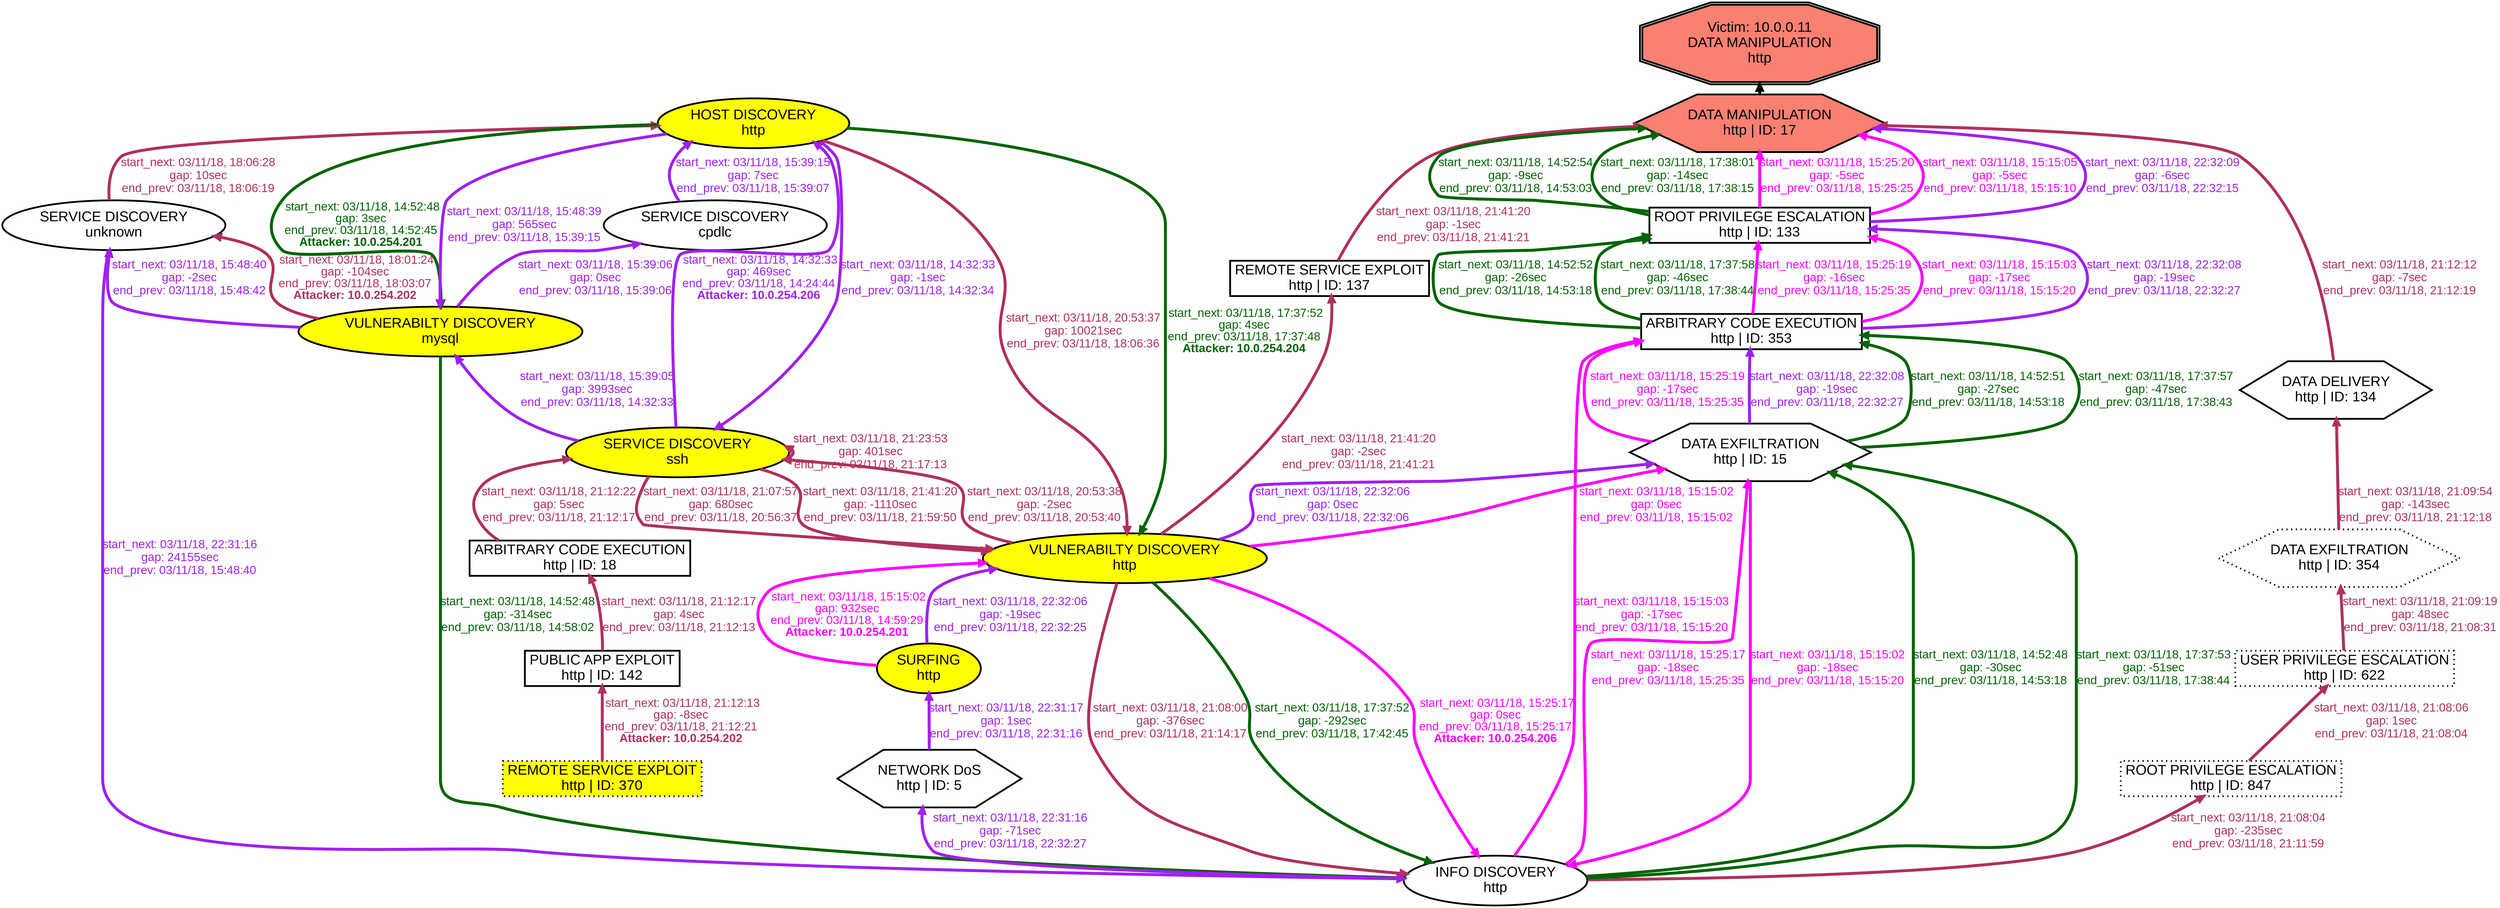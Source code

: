 digraph DATAMANIPULATIONhttp {
rankdir="BT"; 
 graph [ nodesep="0.1", ranksep="0.02"] 
 node [ fontname=Arial, fontsize=24,penwidth=3]; 
 edge [ fontname=Arial, fontsize=20,penwidth=5 ];
"Victim: 10.0.0.11
DATA MANIPULATION
http" [shape=doubleoctagon, style=filled, fillcolor=salmon];
{ rank = max; "Victim: 10.0.0.11
DATA MANIPULATION
http"}
"DATA MANIPULATION
http | ID: 17" -> "Victim: 10.0.0.11
DATA MANIPULATION
http"
"DATA MANIPULATION
http | ID: 17" [style=filled, fillcolor= salmon]
{ rank=same; "DATA MANIPULATION
http | ID: 17"}
"VULNERABILTY DISCOVERY
mysql" [style=filled, fillcolor= yellow]
"VULNERABILTY DISCOVERY
mysql" -> "SERVICE DISCOVERY
unknown" [ color=maroon] [label=<<font color="maroon"> start_next: 03/11/18, 18:01:24<br/>gap: -104sec<br/>end_prev: 03/11/18, 18:03:07</font><br/><font color="maroon"><b>Attacker: 10.0.254.202</b></font>>]
"SERVICE DISCOVERY
unknown" -> "HOST DISCOVERY
http" [ label="start_next: 03/11/18, 18:06:28
gap: 10sec
end_prev: 03/11/18, 18:06:19"][ fontcolor="maroon" color=maroon]
"HOST DISCOVERY
http" -> "VULNERABILTY DISCOVERY
http" [ label="start_next: 03/11/18, 20:53:37
gap: 10021sec
end_prev: 03/11/18, 18:06:36"][ fontcolor="maroon" color=maroon]
"VULNERABILTY DISCOVERY
http" -> "SERVICE DISCOVERY
ssh" [ label="start_next: 03/11/18, 20:53:38
gap: -2sec
end_prev: 03/11/18, 20:53:40"][ fontcolor="maroon" color=maroon]
"SERVICE DISCOVERY
ssh" -> "VULNERABILTY DISCOVERY
http" [ label="start_next: 03/11/18, 21:07:57
gap: 680sec
end_prev: 03/11/18, 20:56:37"][ fontcolor="maroon" color=maroon]
"VULNERABILTY DISCOVERY
http" -> "INFO DISCOVERY
http" [ label="start_next: 03/11/18, 21:08:00
gap: -376sec
end_prev: 03/11/18, 21:14:17"][ fontcolor="maroon" color=maroon]
"INFO DISCOVERY
http" -> "ROOT PRIVILEGE ESCALATION
http | ID: 847" [ label="start_next: 03/11/18, 21:08:04
gap: -235sec
end_prev: 03/11/18, 21:11:59"][ fontcolor="maroon" color=maroon]
"ROOT PRIVILEGE ESCALATION
http | ID: 847" -> "USER PRIVILEGE ESCALATION
http | ID: 622" [ label="start_next: 03/11/18, 21:08:06
gap: 1sec
end_prev: 03/11/18, 21:08:04"][ fontcolor="maroon" color=maroon]
"USER PRIVILEGE ESCALATION
http | ID: 622" -> "DATA EXFILTRATION
http | ID: 354" [ label="start_next: 03/11/18, 21:09:19
gap: 48sec
end_prev: 03/11/18, 21:08:31"][ fontcolor="maroon" color=maroon]
"DATA EXFILTRATION
http | ID: 354" -> "DATA DELIVERY
http | ID: 134" [ label="start_next: 03/11/18, 21:09:54
gap: -143sec
end_prev: 03/11/18, 21:12:18"][ fontcolor="maroon" color=maroon]
"DATA DELIVERY
http | ID: 134" -> "DATA MANIPULATION
http | ID: 17" [ label="start_next: 03/11/18, 21:12:12
gap: -7sec
end_prev: 03/11/18, 21:12:19"][ fontcolor="maroon" color=maroon]
"REMOTE SERVICE EXPLOIT
http | ID: 370" [style="dotted,filled", fillcolor= yellow]
"REMOTE SERVICE EXPLOIT
http | ID: 370" -> "PUBLIC APP EXPLOIT
http | ID: 142" [ color=maroon] [label=<<font color="maroon"> start_next: 03/11/18, 21:12:13<br/>gap: -8sec<br/>end_prev: 03/11/18, 21:12:21</font><br/><font color="maroon"><b>Attacker: 10.0.254.202</b></font>>]
"PUBLIC APP EXPLOIT
http | ID: 142" -> "ARBITRARY CODE EXECUTION
http | ID: 18" [ label="start_next: 03/11/18, 21:12:17
gap: 4sec
end_prev: 03/11/18, 21:12:13"][ fontcolor="maroon" color=maroon]
"ARBITRARY CODE EXECUTION
http | ID: 18" -> "SERVICE DISCOVERY
ssh" [ label="start_next: 03/11/18, 21:12:22
gap: 5sec
end_prev: 03/11/18, 21:12:17"][ fontcolor="maroon" color=maroon]
"SERVICE DISCOVERY
ssh" -> "SERVICE DISCOVERY
ssh" [ label="start_next: 03/11/18, 21:23:53
gap: 401sec
end_prev: 03/11/18, 21:17:13"][ fontcolor="maroon" color=maroon]
"SERVICE DISCOVERY
ssh" -> "VULNERABILTY DISCOVERY
http" [ label="start_next: 03/11/18, 21:41:20
gap: -1110sec
end_prev: 03/11/18, 21:59:50"][ fontcolor="maroon" color=maroon]
"VULNERABILTY DISCOVERY
http" -> "REMOTE SERVICE EXPLOIT
http | ID: 137" [ label="start_next: 03/11/18, 21:41:20
gap: -2sec
end_prev: 03/11/18, 21:41:21"][ fontcolor="maroon" color=maroon]
"REMOTE SERVICE EXPLOIT
http | ID: 137" -> "DATA MANIPULATION
http | ID: 17" [ label="start_next: 03/11/18, 21:41:20
gap: -1sec
end_prev: 03/11/18, 21:41:21"][ fontcolor="maroon" color=maroon]
"HOST DISCOVERY
http" [style=filled, fillcolor= yellow]
"HOST DISCOVERY
http" -> "VULNERABILTY DISCOVERY
mysql" [ color=darkgreen] [label=<<font color="darkgreen"> start_next: 03/11/18, 14:52:48<br/>gap: 3sec<br/>end_prev: 03/11/18, 14:52:45</font><br/><font color="darkgreen"><b>Attacker: 10.0.254.201</b></font>>]
"VULNERABILTY DISCOVERY
mysql" -> "INFO DISCOVERY
http" [ label="start_next: 03/11/18, 14:52:48
gap: -314sec
end_prev: 03/11/18, 14:58:02"][ fontcolor="darkgreen" color=darkgreen]
"INFO DISCOVERY
http" -> "DATA EXFILTRATION
http | ID: 15" [ label="start_next: 03/11/18, 14:52:48
gap: -30sec
end_prev: 03/11/18, 14:53:18"][ fontcolor="darkgreen" color=darkgreen]
"DATA EXFILTRATION
http | ID: 15" -> "ARBITRARY CODE EXECUTION
http | ID: 353" [ label="start_next: 03/11/18, 14:52:51
gap: -27sec
end_prev: 03/11/18, 14:53:18"][ fontcolor="darkgreen" color=darkgreen]
"ARBITRARY CODE EXECUTION
http | ID: 353" -> "ROOT PRIVILEGE ESCALATION
http | ID: 133" [ label="start_next: 03/11/18, 14:52:52
gap: -26sec
end_prev: 03/11/18, 14:53:18"][ fontcolor="darkgreen" color=darkgreen]
"ROOT PRIVILEGE ESCALATION
http | ID: 133" -> "DATA MANIPULATION
http | ID: 17" [ label="start_next: 03/11/18, 14:52:54
gap: -9sec
end_prev: 03/11/18, 14:53:03"][ fontcolor="darkgreen" color=darkgreen]
"HOST DISCOVERY
http" [style=filled, fillcolor= yellow]
"HOST DISCOVERY
http" -> "VULNERABILTY DISCOVERY
http" [ color=darkgreen] [label=<<font color="darkgreen"> start_next: 03/11/18, 17:37:52<br/>gap: 4sec<br/>end_prev: 03/11/18, 17:37:48</font><br/><font color="darkgreen"><b>Attacker: 10.0.254.204</b></font>>]
"VULNERABILTY DISCOVERY
http" -> "INFO DISCOVERY
http" [ label="start_next: 03/11/18, 17:37:52
gap: -292sec
end_prev: 03/11/18, 17:42:45"][ fontcolor="darkgreen" color=darkgreen]
"INFO DISCOVERY
http" -> "DATA EXFILTRATION
http | ID: 15" [ label="start_next: 03/11/18, 17:37:53
gap: -51sec
end_prev: 03/11/18, 17:38:44"][ fontcolor="darkgreen" color=darkgreen]
"DATA EXFILTRATION
http | ID: 15" -> "ARBITRARY CODE EXECUTION
http | ID: 353" [ label="start_next: 03/11/18, 17:37:57
gap: -47sec
end_prev: 03/11/18, 17:38:43"][ fontcolor="darkgreen" color=darkgreen]
"ARBITRARY CODE EXECUTION
http | ID: 353" -> "ROOT PRIVILEGE ESCALATION
http | ID: 133" [ label="start_next: 03/11/18, 17:37:58
gap: -46sec
end_prev: 03/11/18, 17:38:44"][ fontcolor="darkgreen" color=darkgreen]
"ROOT PRIVILEGE ESCALATION
http | ID: 133" -> "DATA MANIPULATION
http | ID: 17" [ label="start_next: 03/11/18, 17:38:01
gap: -14sec
end_prev: 03/11/18, 17:38:15"][ fontcolor="darkgreen" color=darkgreen]
"VULNERABILTY DISCOVERY
http" [style=filled, fillcolor= yellow]
"VULNERABILTY DISCOVERY
http" -> "INFO DISCOVERY
http" [ color=magenta] [label=<<font color="magenta"> start_next: 03/11/18, 15:25:17<br/>gap: 0sec<br/>end_prev: 03/11/18, 15:25:17</font><br/><font color="magenta"><b>Attacker: 10.0.254.206</b></font>>]
"INFO DISCOVERY
http" -> "DATA EXFILTRATION
http | ID: 15" [ label="start_next: 03/11/18, 15:25:17
gap: -18sec
end_prev: 03/11/18, 15:25:35"][ fontcolor="magenta" color=magenta]
"DATA EXFILTRATION
http | ID: 15" -> "ARBITRARY CODE EXECUTION
http | ID: 353" [ label="start_next: 03/11/18, 15:25:19
gap: -17sec
end_prev: 03/11/18, 15:25:35"][ fontcolor="magenta" color=magenta]
"ARBITRARY CODE EXECUTION
http | ID: 353" -> "ROOT PRIVILEGE ESCALATION
http | ID: 133" [ label="start_next: 03/11/18, 15:25:19
gap: -16sec
end_prev: 03/11/18, 15:25:35"][ fontcolor="magenta" color=magenta]
"ROOT PRIVILEGE ESCALATION
http | ID: 133" -> "DATA MANIPULATION
http | ID: 17" [ label="start_next: 03/11/18, 15:25:20
gap: -5sec
end_prev: 03/11/18, 15:25:25"][ fontcolor="magenta" color=magenta]
"SURFING
http" [style=filled, fillcolor= yellow]
"SURFING
http" -> "VULNERABILTY DISCOVERY
http" [ color=magenta] [label=<<font color="magenta"> start_next: 03/11/18, 15:15:02<br/>gap: 932sec<br/>end_prev: 03/11/18, 14:59:29</font><br/><font color="magenta"><b>Attacker: 10.0.254.201</b></font>>]
"VULNERABILTY DISCOVERY
http" -> "DATA EXFILTRATION
http | ID: 15" [ label="start_next: 03/11/18, 15:15:02
gap: 0sec
end_prev: 03/11/18, 15:15:02"][ fontcolor="magenta" color=magenta]
"DATA EXFILTRATION
http | ID: 15" -> "INFO DISCOVERY
http" [ label="start_next: 03/11/18, 15:15:02
gap: -18sec
end_prev: 03/11/18, 15:15:20"][ fontcolor="magenta" color=magenta]
"INFO DISCOVERY
http" -> "ARBITRARY CODE EXECUTION
http | ID: 353" [ label="start_next: 03/11/18, 15:15:03
gap: -17sec
end_prev: 03/11/18, 15:15:20"][ fontcolor="magenta" color=magenta]
"ARBITRARY CODE EXECUTION
http | ID: 353" -> "ROOT PRIVILEGE ESCALATION
http | ID: 133" [ label="start_next: 03/11/18, 15:15:03
gap: -17sec
end_prev: 03/11/18, 15:15:20"][ fontcolor="magenta" color=magenta]
"ROOT PRIVILEGE ESCALATION
http | ID: 133" -> "DATA MANIPULATION
http | ID: 17" [ label="start_next: 03/11/18, 15:15:05
gap: -5sec
end_prev: 03/11/18, 15:15:10"][ fontcolor="magenta" color=magenta]
"SERVICE DISCOVERY
ssh" [style=filled, fillcolor= yellow]
"SERVICE DISCOVERY
ssh" -> "HOST DISCOVERY
http" [ color=purple] [label=<<font color="purple"> start_next: 03/11/18, 14:32:33<br/>gap: 469sec<br/>end_prev: 03/11/18, 14:24:44</font><br/><font color="purple"><b>Attacker: 10.0.254.206</b></font>>]
"HOST DISCOVERY
http" -> "SERVICE DISCOVERY
ssh" [ label="start_next: 03/11/18, 14:32:33
gap: -1sec
end_prev: 03/11/18, 14:32:34"][ fontcolor="purple" color=purple]
"SERVICE DISCOVERY
ssh" -> "VULNERABILTY DISCOVERY
mysql" [ label="start_next: 03/11/18, 15:39:05
gap: 3993sec
end_prev: 03/11/18, 14:32:33"][ fontcolor="purple" color=purple]
"VULNERABILTY DISCOVERY
mysql" -> "SERVICE DISCOVERY
cpdlc" [ label="start_next: 03/11/18, 15:39:06
gap: 0sec
end_prev: 03/11/18, 15:39:06"][ fontcolor="purple" color=purple]
"SERVICE DISCOVERY
cpdlc" -> "HOST DISCOVERY
http" [ label="start_next: 03/11/18, 15:39:15
gap: 7sec
end_prev: 03/11/18, 15:39:07"][ fontcolor="purple" color=purple]
"HOST DISCOVERY
http" -> "VULNERABILTY DISCOVERY
mysql" [ label="start_next: 03/11/18, 15:48:39
gap: 565sec
end_prev: 03/11/18, 15:39:15"][ fontcolor="purple" color=purple]
"VULNERABILTY DISCOVERY
mysql" -> "SERVICE DISCOVERY
unknown" [ label="start_next: 03/11/18, 15:48:40
gap: -2sec
end_prev: 03/11/18, 15:48:42"][ fontcolor="purple" color=purple]
"SERVICE DISCOVERY
unknown" -> "INFO DISCOVERY
http" [ label="start_next: 03/11/18, 22:31:16
gap: 24155sec
end_prev: 03/11/18, 15:48:40"][ fontcolor="purple" color=purple]
"INFO DISCOVERY
http" -> "NETWORK DoS
http | ID: 5" [ label="start_next: 03/11/18, 22:31:16
gap: -71sec
end_prev: 03/11/18, 22:32:27"][ fontcolor="purple" color=purple]
"NETWORK DoS
http | ID: 5" -> "SURFING
http" [ label="start_next: 03/11/18, 22:31:17
gap: 1sec
end_prev: 03/11/18, 22:31:16"][ fontcolor="purple" color=purple]
"SURFING
http" -> "VULNERABILTY DISCOVERY
http" [ label="start_next: 03/11/18, 22:32:06
gap: -19sec
end_prev: 03/11/18, 22:32:25"][ fontcolor="purple" color=purple]
"VULNERABILTY DISCOVERY
http" -> "DATA EXFILTRATION
http | ID: 15" [ label="start_next: 03/11/18, 22:32:06
gap: 0sec
end_prev: 03/11/18, 22:32:06"][ fontcolor="purple" color=purple]
"DATA EXFILTRATION
http | ID: 15" -> "ARBITRARY CODE EXECUTION
http | ID: 353" [ label="start_next: 03/11/18, 22:32:08
gap: -19sec
end_prev: 03/11/18, 22:32:27"][ fontcolor="purple" color=purple]
"ARBITRARY CODE EXECUTION
http | ID: 353" -> "ROOT PRIVILEGE ESCALATION
http | ID: 133" [ label="start_next: 03/11/18, 22:32:08
gap: -19sec
end_prev: 03/11/18, 22:32:27"][ fontcolor="purple" color=purple]
"ROOT PRIVILEGE ESCALATION
http | ID: 133" -> "DATA MANIPULATION
http | ID: 17" [ label="start_next: 03/11/18, 22:32:09
gap: -6sec
end_prev: 03/11/18, 22:32:15"][ fontcolor="purple" color=purple]
"VULNERABILTY DISCOVERY
mysql" [shape=oval]
"VULNERABILTY DISCOVERY
mysql" [tooltip="ET SCAN Suspicious inbound to mySQL port 3306
ET SCAN Suspicious inbound to MSSQL port 1433
ET SCAN Suspicious inbound to PostgreSQL port 5432
ET SCAN Nikto Web App Scan in Progress
ET SCAN Suspicious inbound to Oracle SQL port 1521
ET SCAN Suspicious inbound to mSQL port 4333"]
"SERVICE DISCOVERY
unknown" [shape=oval]
"SERVICE DISCOVERY
unknown" [tooltip="ET SCAN Potential SSH Scan
ET SCAN Potential VNC Scan 5900-5920
ET SCAN Potential VNC Scan 5800-5820
ET SCAN NMAP OS Detection Probe"]
"HOST DISCOVERY
http" [shape=oval]
"HOST DISCOVERY
http" [tooltip="ET SCAN Nmap Scripting Engine User-Agent Detected (Nmap Scripting Engine)
ET SCAN Possible Nmap User-Agent Observed"]
"VULNERABILTY DISCOVERY
http" [shape=oval]
"VULNERABILTY DISCOVERY
http" [tooltip="ET SCAN Suspicious inbound to mySQL port 3306
ET SCAN Suspicious inbound to MSSQL port 1433
ET SCAN Suspicious inbound to PostgreSQL port 5432
ET SCAN Nikto Web App Scan in Progress
ET SCAN Suspicious inbound to Oracle SQL port 1521
ET SCAN OpenVAS User-Agent Inbound
ET SCAN Suspicious inbound to mSQL port 4333"]
"SERVICE DISCOVERY
ssh" [shape=oval]
"SERVICE DISCOVERY
ssh" [tooltip="ET SCAN Potential VNC Scan 5800-5820
ET SCAN Potential SSH Scan"]
"INFO DISCOVERY
http" [shape=oval]
"INFO DISCOVERY
http" [tooltip="GPL WEB_SERVER viewcode access
GPL WEB_SERVER .htaccess access
GPL WEB_SERVER writeto.cnf access
GPL WEB_SERVER iisadmin access
ET WEB_SERVER PHP Easteregg Information-Disclosure (funny-logo)
ET WEB_SPECIFIC_APPS Request to Wordpress W3TC Plug-in dbcache Directory
GPL WEB_SERVER services.cnf access
ET WEB_SERVER PHP Easteregg Information-Disclosure (zend-logo)
GPL EXPLOIT unicode directory traversal attempt
ET WEB_SERVER PHP Easteregg Information-Disclosure (php-logo)
GPL WEB_SERVER service.cnf access
GPL EXPLOIT iisadmpwd attempt
ET WEB_SERVER PHP SESSION SuperGlobal in URI
GPL WEB_SERVER /~root access
GPL WEB_SERVER authors.pwd access
ET WEB_SERVER PHP ENV SuperGlobal in URI
GPL EXPLOIT .cnf access
ET POLICY Proxy TRACE Request - inbound
GPL WEB_SERVER .htpasswd access
GPL WEB_SERVER global.asa access
ET WEB_SERVER PHP SERVER SuperGlobal in URI
GPL EXPLOIT fpcount access
GPL WEB_SERVER globals.pl access
GPL WEB_SERVER 403 Forbidden
GPL WEB_SERVER service.pwd
GPL EXPLOIT ISAPI .idq attempt
ET WEB_SERVER PHP Easteregg Information-Disclosure (phpinfo)
ET SCAN SFTP/FTP Password Exposure via sftp-config.json
GPL WEB_SERVER printenv access
GPL WEB_SERVER author.exe access
GPL EXPLOIT iissamples access
GPL EXPLOIT .htr access
ET WEB_SERVER PHP REQUEST SuperGlobal in URI"]
"ROOT PRIVILEGE ESCALATION
http | ID: 847" [style="dotted", shape=box]
"ROOT PRIVILEGE ESCALATION
http | ID: 847" [tooltip="ET WEB_SERVER ColdFusion administrator access"]
"USER PRIVILEGE ESCALATION
http | ID: 622" [style="dotted", shape=box]
"USER PRIVILEGE ESCALATION
http | ID: 622" [tooltip="ET POLICY Outgoing Basic Auth Base64 HTTP Password detected unencrypted
ET POLICY Incoming Basic Auth Base64 HTTP Password detected unencrypted
ET WEB_SPECIFIC_APPS Microhard Systems 3G/4G Cellular Ethernet and Serial Gateway - Default Credentials"]
"DATA EXFILTRATION
http | ID: 354" [style="dotted", shape=hexagon]
"DATA EXFILTRATION
http | ID: 354" [tooltip="ET WEB_SERVER Possible XXE SYSTEM ENTITY in POST BODY.
ET INFO WinHttp AutoProxy Request wpad.dat Possible BadTunnel"]
"DATA DELIVERY
http | ID: 134" [shape=hexagon]
"DATA DELIVERY
http | ID: 134" [tooltip="ET WEB_SERVER PHP tags in HTTP POST
GPL WEB_SERVER perl post attempt"]
"DATA MANIPULATION
http | ID: 17" [shape=hexagon]
"DATA MANIPULATION
http | ID: 17" [tooltip="ET WEB_SERVER Possible SQL Injection Attempt SELECT FROM
ET WEB_SERVER MYSQL SELECT CONCAT SQL Injection Attempt
ET WEB_SERVER Possible SQL Injection Attempt UNION SELECT"]
"REMOTE SERVICE EXPLOIT
http | ID: 370" [shape=box]
"REMOTE SERVICE EXPLOIT
http | ID: 370" [tooltip="ET WEB_SERVER Script tag in URI Possible Cross Site Scripting Attempt"]
"PUBLIC APP EXPLOIT
http | ID: 142" [shape=box]
"PUBLIC APP EXPLOIT
http | ID: 142" [tooltip="ET WEB_SPECIFIC_APPS IBSng str Parameter Cross Site Scripting Attempt"]
"ARBITRARY CODE EXECUTION
http | ID: 18" [shape=box]
"ARBITRARY CODE EXECUTION
http | ID: 18" [tooltip="ET WEB_SPECIFIC_APPS AlstraSoft AskMe que_id Parameter SELECT FROM SQL Injection Attempt"]
"REMOTE SERVICE EXPLOIT
http | ID: 137" [shape=box]
"REMOTE SERVICE EXPLOIT
http | ID: 137" [tooltip="ET WEB_SERVER Script tag in URI Possible Cross Site Scripting Attempt"]
"DATA EXFILTRATION
http | ID: 15" [shape=hexagon]
"DATA EXFILTRATION
http | ID: 15" [tooltip="GPL WEB_SERVER Tomcat server snoop access
GPL EXPLOIT ISAPI .ida access
GPL EXPLOIT /msadc/samples/ access
ET WEB_SERVER ColdFusion componentutils access
ET WEB_SERVER /system32/ in Uri - Possible Protected Directory Access Attempt
ET WEB_SPECIFIC_APPS PHP-CGI query string parameter vulnerability
ET WEB_SERVER Possible XXE SYSTEM ENTITY in POST BODY.
ET WEB_SERVER /etc/shadow Detected in URI
GPL EXPLOIT ISAPI .idq access"]
"ARBITRARY CODE EXECUTION
http | ID: 353" [shape=box]
"ARBITRARY CODE EXECUTION
http | ID: 353" [tooltip="ET CURRENT_EVENTS QNAP Shellshock CVE-2014-6271
ET WEB_SPECIFIC_APPS DesktopOnNet don3_requiem.php app_path Parameter Remote File Inclusion
ET WEB_SPECIFIC_APPS Horde type Parameter Local File Inclusion Attempt
ET WEB_SPECIFIC_APPS KR-Web krgourl.php DOCUMENT_ROOT Parameter Remote File Inclusion Attempt
ET WEB_SERVER Possible CVE-2014-6271 Attempt in Headers
ET WEB_SPECIFIC_APPS BASE base_stat_common.php remote file include
ET WEB_SPECIFIC_APPS Golem Gaming Portal root_path Parameter Remote File inclusion Attempt
ET WEB_SPECIFIC_APPS Joomla swMenuPro ImageManager.php Remote File Inclusion Attempt
ET WEB_SPECIFIC_APPS FormMailer formmailer.admin.inc.php BASE_DIR Parameter Remote File Inclusion Attempt
ET WEB_SPECIFIC_APPS AjaxPortal di.php pathtoserverdata Parameter Remote File Inclusion Attempt
ET WEB_SERVER cmd.exe In URI - Possible Command Execution Attempt
ET WEB_SPECIFIC_APPS KingCMS menu.php CONFIG Parameter Remote File Inclusion
ETPRO WEB_SPECIFIC_APPS PHPMoAdmin RCE Attempt
ET WEB_SERVER Exploit Suspected PHP Injection Attack (cmd=)
ET WEB_SPECIFIC_APPS Achievo debugger.php config_atkroot parameter Remote File Inclusion Attempt
ET WEB_SERVER Possible CVE-2014-6271 Attempt
ET WEB_SPECIFIC_APPS Joomla Dada Mail Manager Component config.dadamail.php GLOBALS Parameter Remote File Inclusion
ET WEB_SPECIFIC_APPS WEB-PHP RCE PHPBB 2004-1315
ET WEB_SPECIFIC_APPS DesktopOnNet frontpage.php app_path Parameter Remote File Inclusion
ET WEB_SPECIFIC_APPS Joomla AjaxChat Component ajcuser.php GLOBALS Parameter Remote File Inclusion Attempt"]
"ROOT PRIVILEGE ESCALATION
http | ID: 133" [shape=box]
"ROOT PRIVILEGE ESCALATION
http | ID: 133" [tooltip="ET WEB_SERVER ColdFusion administrator access
ETPRO WEB_SPECIFIC_APPS ipTIME firmware < 9.58 RCE
GPL EXPLOIT administrators.pwd access
GPL EXPLOIT CodeRed v2 root.exe access"]
"SURFING
http" [shape=oval]
"SURFING
http" [tooltip="ET WEB_SERVER WEB-PHP phpinfo access"]
"SERVICE DISCOVERY
cpdlc" [shape=oval]
"SERVICE DISCOVERY
cpdlc" [tooltip="ET SCAN Potential VNC Scan 5900-5920
ET SCAN Potential VNC Scan 5800-5820"]
"NETWORK DoS
http | ID: 5" [shape=hexagon]
"NETWORK DoS
http | ID: 5" [tooltip="ET WEB_SERVER Possible Cherokee Web Server GET AUX Request Denial Of Service Attempt"]
}
